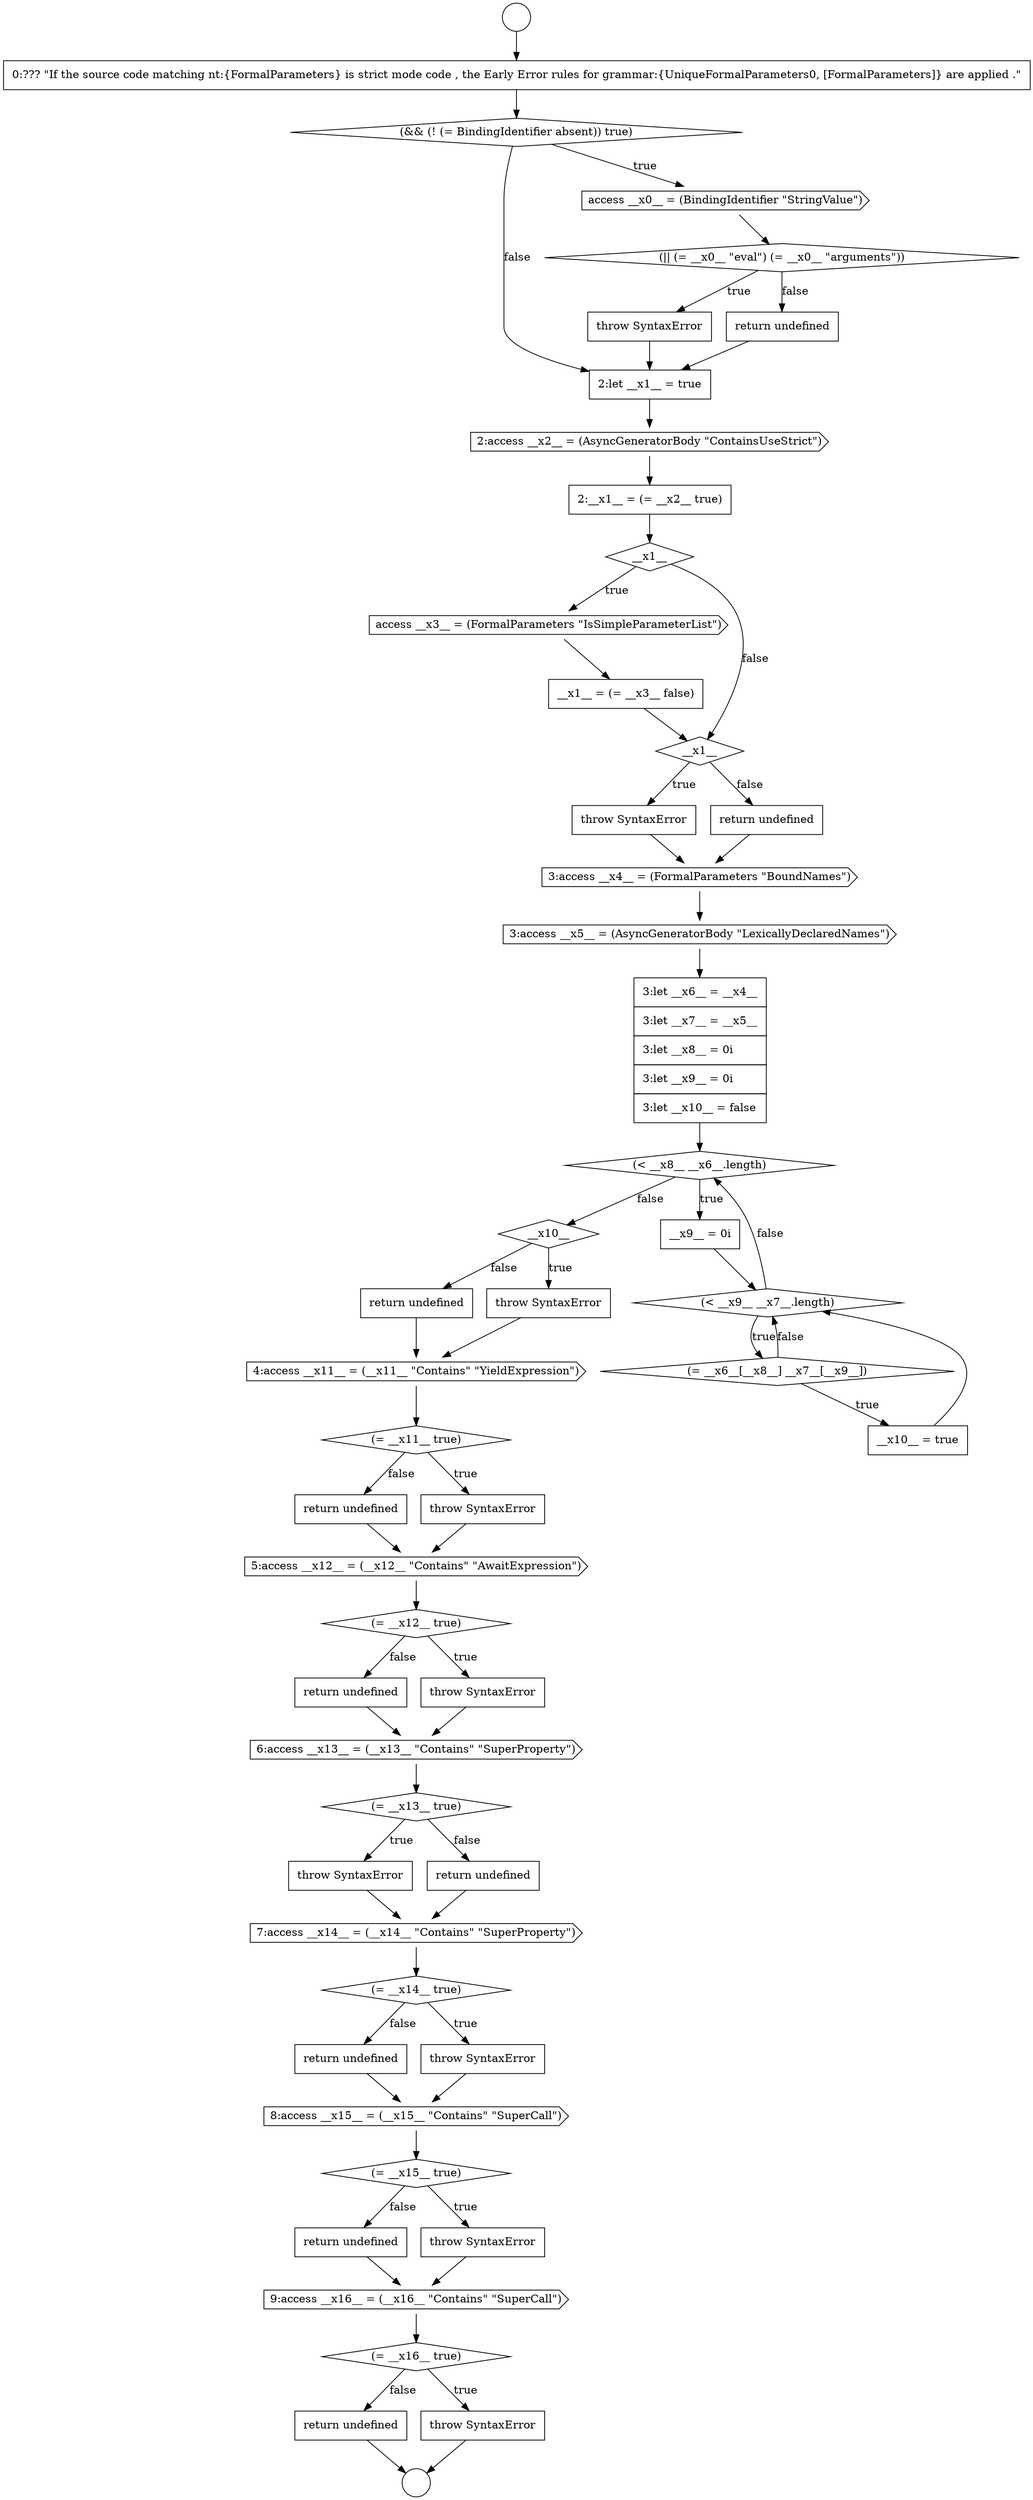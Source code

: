 digraph {
  node20042 [shape=diamond, label=<<font color="black">(&lt; __x8__ __x6__.length)</font>> color="black" fillcolor="white" style=filled]
  node20053 [shape=none, margin=0, label=<<font color="black">
    <table border="0" cellborder="1" cellspacing="0" cellpadding="10">
      <tr><td align="left">return undefined</td></tr>
    </table>
  </font>> color="black" fillcolor="white" style=filled]
  node20025 [shape=diamond, label=<<font color="black">(&amp;&amp; (! (= BindingIdentifier absent)) true)</font>> color="black" fillcolor="white" style=filled]
  node20057 [shape=none, margin=0, label=<<font color="black">
    <table border="0" cellborder="1" cellspacing="0" cellpadding="10">
      <tr><td align="left">return undefined</td></tr>
    </table>
  </font>> color="black" fillcolor="white" style=filled]
  node20037 [shape=none, margin=0, label=<<font color="black">
    <table border="0" cellborder="1" cellspacing="0" cellpadding="10">
      <tr><td align="left">throw SyntaxError</td></tr>
    </table>
  </font>> color="black" fillcolor="white" style=filled]
  node20051 [shape=diamond, label=<<font color="black">(= __x11__ true)</font>> color="black" fillcolor="white" style=filled]
  node20041 [shape=none, margin=0, label=<<font color="black">
    <table border="0" cellborder="1" cellspacing="0" cellpadding="10">
      <tr><td align="left">3:let __x6__ = __x4__</td></tr>
      <tr><td align="left">3:let __x7__ = __x5__</td></tr>
      <tr><td align="left">3:let __x8__ = 0i</td></tr>
      <tr><td align="left">3:let __x9__ = 0i</td></tr>
      <tr><td align="left">3:let __x10__ = false</td></tr>
    </table>
  </font>> color="black" fillcolor="white" style=filled]
  node20055 [shape=diamond, label=<<font color="black">(= __x12__ true)</font>> color="black" fillcolor="white" style=filled]
  node20045 [shape=diamond, label=<<font color="black">(= __x6__[__x8__] __x7__[__x9__])</font>> color="black" fillcolor="white" style=filled]
  node20073 [shape=none, margin=0, label=<<font color="black">
    <table border="0" cellborder="1" cellspacing="0" cellpadding="10">
      <tr><td align="left">return undefined</td></tr>
    </table>
  </font>> color="black" fillcolor="white" style=filled]
  node20056 [shape=none, margin=0, label=<<font color="black">
    <table border="0" cellborder="1" cellspacing="0" cellpadding="10">
      <tr><td align="left">throw SyntaxError</td></tr>
    </table>
  </font>> color="black" fillcolor="white" style=filled]
  node20046 [shape=none, margin=0, label=<<font color="black">
    <table border="0" cellborder="1" cellspacing="0" cellpadding="10">
      <tr><td align="left">__x10__ = true</td></tr>
    </table>
  </font>> color="black" fillcolor="white" style=filled]
  node20063 [shape=diamond, label=<<font color="black">(= __x14__ true)</font>> color="black" fillcolor="white" style=filled]
  node20066 [shape=cds, label=<<font color="black">8:access __x15__ = (__x15__ &quot;Contains&quot; &quot;SuperCall&quot;)</font>> color="black" fillcolor="white" style=filled]
  node20031 [shape=cds, label=<<font color="black">2:access __x2__ = (AsyncGeneratorBody &quot;ContainsUseStrict&quot;)</font>> color="black" fillcolor="white" style=filled]
  node20034 [shape=cds, label=<<font color="black">access __x3__ = (FormalParameters &quot;IsSimpleParameterList&quot;)</font>> color="black" fillcolor="white" style=filled]
  node20070 [shape=cds, label=<<font color="black">9:access __x16__ = (__x16__ &quot;Contains&quot; &quot;SuperCall&quot;)</font>> color="black" fillcolor="white" style=filled]
  node20059 [shape=diamond, label=<<font color="black">(= __x13__ true)</font>> color="black" fillcolor="white" style=filled]
  node20038 [shape=none, margin=0, label=<<font color="black">
    <table border="0" cellborder="1" cellspacing="0" cellpadding="10">
      <tr><td align="left">return undefined</td></tr>
    </table>
  </font>> color="black" fillcolor="white" style=filled]
  node20027 [shape=diamond, label=<<font color="black">(|| (= __x0__ &quot;eval&quot;) (= __x0__ &quot;arguments&quot;))</font>> color="black" fillcolor="white" style=filled]
  node20049 [shape=none, margin=0, label=<<font color="black">
    <table border="0" cellborder="1" cellspacing="0" cellpadding="10">
      <tr><td align="left">return undefined</td></tr>
    </table>
  </font>> color="black" fillcolor="white" style=filled]
  node20047 [shape=diamond, label=<<font color="black">__x10__</font>> color="black" fillcolor="white" style=filled]
  node20065 [shape=none, margin=0, label=<<font color="black">
    <table border="0" cellborder="1" cellspacing="0" cellpadding="10">
      <tr><td align="left">return undefined</td></tr>
    </table>
  </font>> color="black" fillcolor="white" style=filled]
  node20052 [shape=none, margin=0, label=<<font color="black">
    <table border="0" cellborder="1" cellspacing="0" cellpadding="10">
      <tr><td align="left">throw SyntaxError</td></tr>
    </table>
  </font>> color="black" fillcolor="white" style=filled]
  node20032 [shape=none, margin=0, label=<<font color="black">
    <table border="0" cellborder="1" cellspacing="0" cellpadding="10">
      <tr><td align="left">2:__x1__ = (= __x2__ true)</td></tr>
    </table>
  </font>> color="black" fillcolor="white" style=filled]
  node20033 [shape=diamond, label=<<font color="black">__x1__</font>> color="black" fillcolor="white" style=filled]
  node20069 [shape=none, margin=0, label=<<font color="black">
    <table border="0" cellborder="1" cellspacing="0" cellpadding="10">
      <tr><td align="left">return undefined</td></tr>
    </table>
  </font>> color="black" fillcolor="white" style=filled]
  node20043 [shape=none, margin=0, label=<<font color="black">
    <table border="0" cellborder="1" cellspacing="0" cellpadding="10">
      <tr><td align="left">__x9__ = 0i</td></tr>
    </table>
  </font>> color="black" fillcolor="white" style=filled]
  node20064 [shape=none, margin=0, label=<<font color="black">
    <table border="0" cellborder="1" cellspacing="0" cellpadding="10">
      <tr><td align="left">throw SyntaxError</td></tr>
    </table>
  </font>> color="black" fillcolor="white" style=filled]
  node20028 [shape=none, margin=0, label=<<font color="black">
    <table border="0" cellborder="1" cellspacing="0" cellpadding="10">
      <tr><td align="left">throw SyntaxError</td></tr>
    </table>
  </font>> color="black" fillcolor="white" style=filled]
  node20060 [shape=none, margin=0, label=<<font color="black">
    <table border="0" cellborder="1" cellspacing="0" cellpadding="10">
      <tr><td align="left">throw SyntaxError</td></tr>
    </table>
  </font>> color="black" fillcolor="white" style=filled]
  node20024 [shape=none, margin=0, label=<<font color="black">
    <table border="0" cellborder="1" cellspacing="0" cellpadding="10">
      <tr><td align="left">0:??? &quot;If the source code matching nt:{FormalParameters} is strict mode code , the Early Error rules for grammar:{UniqueFormalParameters0, [FormalParameters]} are applied .&quot;</td></tr>
    </table>
  </font>> color="black" fillcolor="white" style=filled]
  node20029 [shape=none, margin=0, label=<<font color="black">
    <table border="0" cellborder="1" cellspacing="0" cellpadding="10">
      <tr><td align="left">return undefined</td></tr>
    </table>
  </font>> color="black" fillcolor="white" style=filled]
  node20036 [shape=diamond, label=<<font color="black">__x1__</font>> color="black" fillcolor="white" style=filled]
  node20048 [shape=none, margin=0, label=<<font color="black">
    <table border="0" cellborder="1" cellspacing="0" cellpadding="10">
      <tr><td align="left">throw SyntaxError</td></tr>
    </table>
  </font>> color="black" fillcolor="white" style=filled]
  node20068 [shape=none, margin=0, label=<<font color="black">
    <table border="0" cellborder="1" cellspacing="0" cellpadding="10">
      <tr><td align="left">throw SyntaxError</td></tr>
    </table>
  </font>> color="black" fillcolor="white" style=filled]
  node20061 [shape=none, margin=0, label=<<font color="black">
    <table border="0" cellborder="1" cellspacing="0" cellpadding="10">
      <tr><td align="left">return undefined</td></tr>
    </table>
  </font>> color="black" fillcolor="white" style=filled]
  node20023 [shape=circle label=" " color="black" fillcolor="white" style=filled]
  node20044 [shape=diamond, label=<<font color="black">(&lt; __x9__ __x7__.length)</font>> color="black" fillcolor="white" style=filled]
  node20062 [shape=cds, label=<<font color="black">7:access __x14__ = (__x14__ &quot;Contains&quot; &quot;SuperProperty&quot;)</font>> color="black" fillcolor="white" style=filled]
  node20030 [shape=none, margin=0, label=<<font color="black">
    <table border="0" cellborder="1" cellspacing="0" cellpadding="10">
      <tr><td align="left">2:let __x1__ = true</td></tr>
    </table>
  </font>> color="black" fillcolor="white" style=filled]
  node20067 [shape=diamond, label=<<font color="black">(= __x15__ true)</font>> color="black" fillcolor="white" style=filled]
  node20040 [shape=cds, label=<<font color="black">3:access __x5__ = (AsyncGeneratorBody &quot;LexicallyDeclaredNames&quot;)</font>> color="black" fillcolor="white" style=filled]
  node20035 [shape=none, margin=0, label=<<font color="black">
    <table border="0" cellborder="1" cellspacing="0" cellpadding="10">
      <tr><td align="left">__x1__ = (= __x3__ false)</td></tr>
    </table>
  </font>> color="black" fillcolor="white" style=filled]
  node20050 [shape=cds, label=<<font color="black">4:access __x11__ = (__x11__ &quot;Contains&quot; &quot;YieldExpression&quot;)</font>> color="black" fillcolor="white" style=filled]
  node20072 [shape=none, margin=0, label=<<font color="black">
    <table border="0" cellborder="1" cellspacing="0" cellpadding="10">
      <tr><td align="left">throw SyntaxError</td></tr>
    </table>
  </font>> color="black" fillcolor="white" style=filled]
  node20054 [shape=cds, label=<<font color="black">5:access __x12__ = (__x12__ &quot;Contains&quot; &quot;AwaitExpression&quot;)</font>> color="black" fillcolor="white" style=filled]
  node20022 [shape=circle label=" " color="black" fillcolor="white" style=filled]
  node20058 [shape=cds, label=<<font color="black">6:access __x13__ = (__x13__ &quot;Contains&quot; &quot;SuperProperty&quot;)</font>> color="black" fillcolor="white" style=filled]
  node20026 [shape=cds, label=<<font color="black">access __x0__ = (BindingIdentifier &quot;StringValue&quot;)</font>> color="black" fillcolor="white" style=filled]
  node20071 [shape=diamond, label=<<font color="black">(= __x16__ true)</font>> color="black" fillcolor="white" style=filled]
  node20039 [shape=cds, label=<<font color="black">3:access __x4__ = (FormalParameters &quot;BoundNames&quot;)</font>> color="black" fillcolor="white" style=filled]
  node20048 -> node20050 [ color="black"]
  node20024 -> node20025 [ color="black"]
  node20042 -> node20043 [label=<<font color="black">true</font>> color="black"]
  node20042 -> node20047 [label=<<font color="black">false</font>> color="black"]
  node20047 -> node20048 [label=<<font color="black">true</font>> color="black"]
  node20047 -> node20049 [label=<<font color="black">false</font>> color="black"]
  node20068 -> node20070 [ color="black"]
  node20050 -> node20051 [ color="black"]
  node20041 -> node20042 [ color="black"]
  node20059 -> node20060 [label=<<font color="black">true</font>> color="black"]
  node20059 -> node20061 [label=<<font color="black">false</font>> color="black"]
  node20027 -> node20028 [label=<<font color="black">true</font>> color="black"]
  node20027 -> node20029 [label=<<font color="black">false</font>> color="black"]
  node20043 -> node20044 [ color="black"]
  node20035 -> node20036 [ color="black"]
  node20039 -> node20040 [ color="black"]
  node20033 -> node20034 [label=<<font color="black">true</font>> color="black"]
  node20033 -> node20036 [label=<<font color="black">false</font>> color="black"]
  node20073 -> node20023 [ color="black"]
  node20056 -> node20058 [ color="black"]
  node20037 -> node20039 [ color="black"]
  node20049 -> node20050 [ color="black"]
  node20055 -> node20056 [label=<<font color="black">true</font>> color="black"]
  node20055 -> node20057 [label=<<font color="black">false</font>> color="black"]
  node20071 -> node20072 [label=<<font color="black">true</font>> color="black"]
  node20071 -> node20073 [label=<<font color="black">false</font>> color="black"]
  node20046 -> node20044 [ color="black"]
  node20060 -> node20062 [ color="black"]
  node20054 -> node20055 [ color="black"]
  node20069 -> node20070 [ color="black"]
  node20034 -> node20035 [ color="black"]
  node20062 -> node20063 [ color="black"]
  node20038 -> node20039 [ color="black"]
  node20063 -> node20064 [label=<<font color="black">true</font>> color="black"]
  node20063 -> node20065 [label=<<font color="black">false</font>> color="black"]
  node20044 -> node20045 [label=<<font color="black">true</font>> color="black"]
  node20044 -> node20042 [label=<<font color="black">false</font>> color="black"]
  node20031 -> node20032 [ color="black"]
  node20029 -> node20030 [ color="black"]
  node20032 -> node20033 [ color="black"]
  node20057 -> node20058 [ color="black"]
  node20028 -> node20030 [ color="black"]
  node20053 -> node20054 [ color="black"]
  node20051 -> node20052 [label=<<font color="black">true</font>> color="black"]
  node20051 -> node20053 [label=<<font color="black">false</font>> color="black"]
  node20045 -> node20046 [label=<<font color="black">true</font>> color="black"]
  node20045 -> node20044 [label=<<font color="black">false</font>> color="black"]
  node20036 -> node20037 [label=<<font color="black">true</font>> color="black"]
  node20036 -> node20038 [label=<<font color="black">false</font>> color="black"]
  node20072 -> node20023 [ color="black"]
  node20030 -> node20031 [ color="black"]
  node20052 -> node20054 [ color="black"]
  node20067 -> node20068 [label=<<font color="black">true</font>> color="black"]
  node20067 -> node20069 [label=<<font color="black">false</font>> color="black"]
  node20065 -> node20066 [ color="black"]
  node20064 -> node20066 [ color="black"]
  node20040 -> node20041 [ color="black"]
  node20066 -> node20067 [ color="black"]
  node20058 -> node20059 [ color="black"]
  node20026 -> node20027 [ color="black"]
  node20061 -> node20062 [ color="black"]
  node20022 -> node20024 [ color="black"]
  node20070 -> node20071 [ color="black"]
  node20025 -> node20026 [label=<<font color="black">true</font>> color="black"]
  node20025 -> node20030 [label=<<font color="black">false</font>> color="black"]
}
